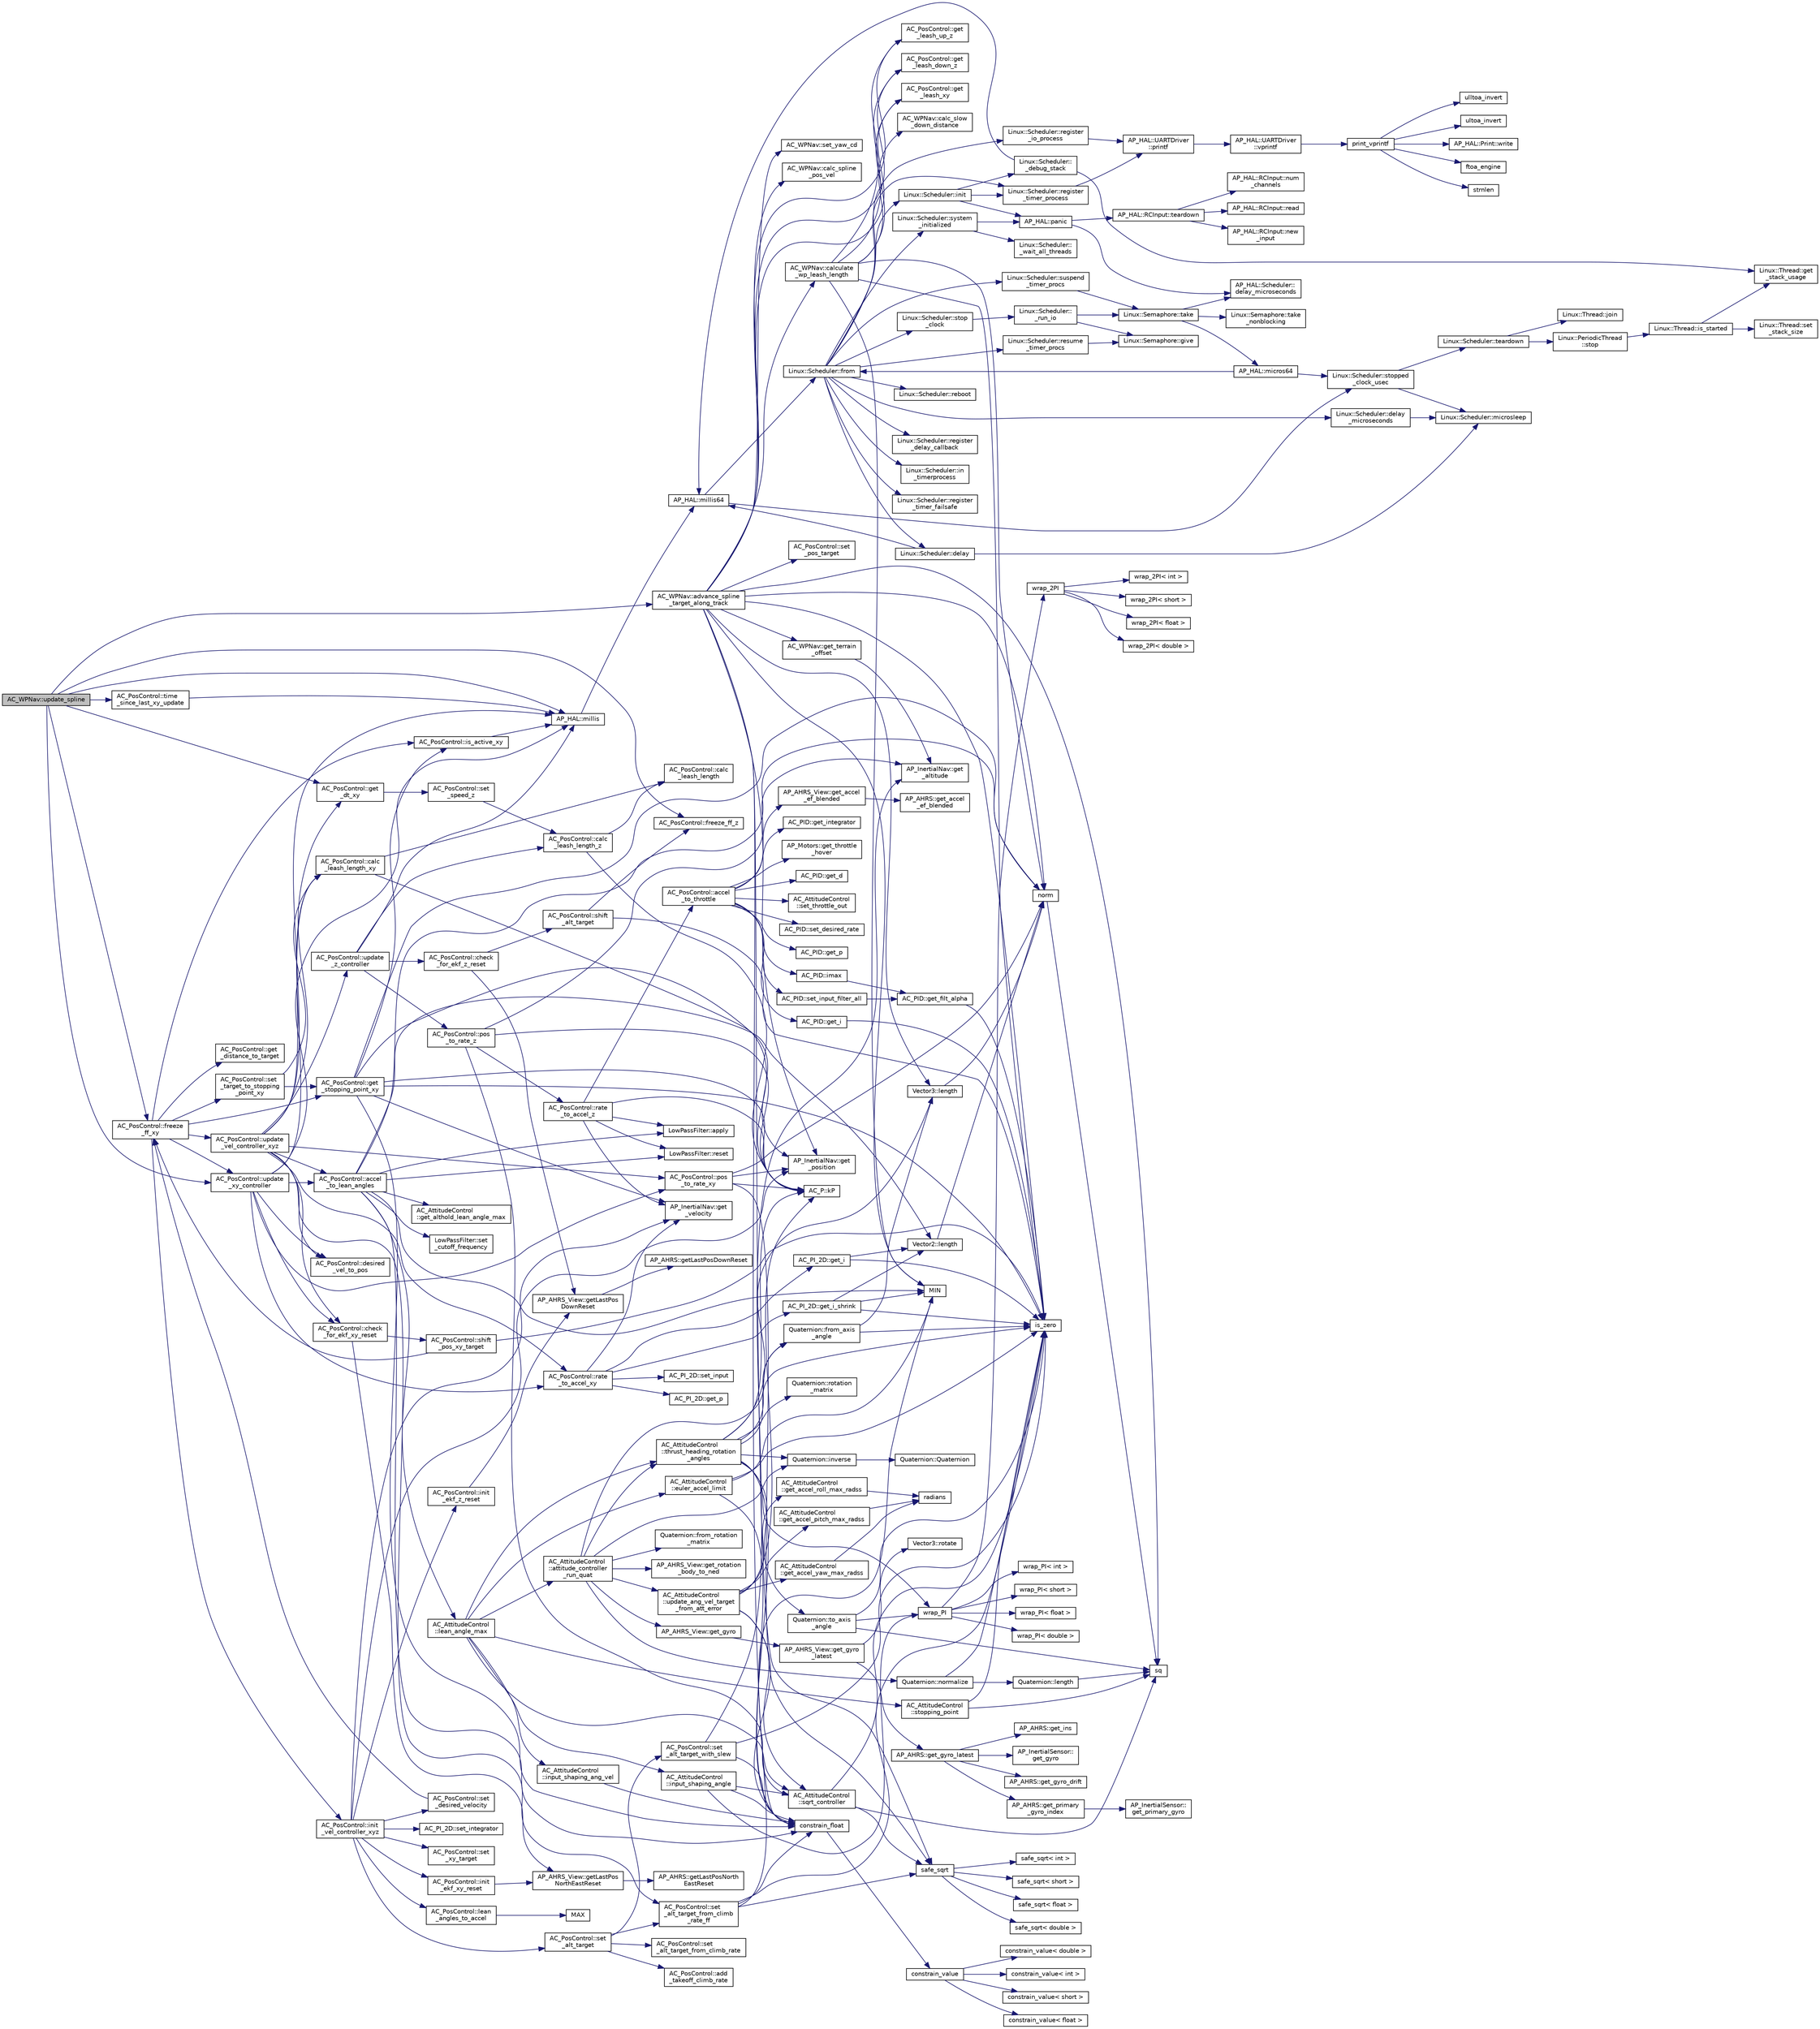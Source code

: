 digraph "AC_WPNav::update_spline"
{
 // INTERACTIVE_SVG=YES
  edge [fontname="Helvetica",fontsize="10",labelfontname="Helvetica",labelfontsize="10"];
  node [fontname="Helvetica",fontsize="10",shape=record];
  rankdir="LR";
  Node1 [label="AC_WPNav::update_spline",height=0.2,width=0.4,color="black", fillcolor="grey75", style="filled", fontcolor="black"];
  Node1 -> Node2 [color="midnightblue",fontsize="10",style="solid",fontname="Helvetica"];
  Node2 [label="AC_PosControl::time\l_since_last_xy_update",height=0.2,width=0.4,color="black", fillcolor="white", style="filled",URL="$classAC__PosControl.html#aba69e5af4db360bb85275fe843f7e95e"];
  Node2 -> Node3 [color="midnightblue",fontsize="10",style="solid",fontname="Helvetica"];
  Node3 [label="AP_HAL::millis",height=0.2,width=0.4,color="black", fillcolor="white", style="filled",URL="$namespaceAP__HAL.html#a77dffbb18891996280308e21316ec186"];
  Node3 -> Node4 [color="midnightblue",fontsize="10",style="solid",fontname="Helvetica"];
  Node4 [label="AP_HAL::millis64",height=0.2,width=0.4,color="black", fillcolor="white", style="filled",URL="$namespaceAP__HAL.html#a59336c5fceaf28a76d1df1581a87a25d"];
  Node4 -> Node5 [color="midnightblue",fontsize="10",style="solid",fontname="Helvetica"];
  Node5 [label="Linux::Scheduler::from",height=0.2,width=0.4,color="black", fillcolor="white", style="filled",URL="$classLinux_1_1Scheduler.html#a53ecaae0fdc72f85bd57c4b0cff93653"];
  Node5 -> Node6 [color="midnightblue",fontsize="10",style="solid",fontname="Helvetica"];
  Node6 [label="Linux::Scheduler::init",height=0.2,width=0.4,color="black", fillcolor="white", style="filled",URL="$classLinux_1_1Scheduler.html#a3d77c332e051c28c83fb07757e7100bd"];
  Node6 -> Node7 [color="midnightblue",fontsize="10",style="solid",fontname="Helvetica"];
  Node7 [label="AP_HAL::panic",height=0.2,width=0.4,color="black", fillcolor="white", style="filled",URL="$namespaceAP__HAL.html#a71832f03d849a0c088f04fc98d3c8143"];
  Node7 -> Node8 [color="midnightblue",fontsize="10",style="solid",fontname="Helvetica"];
  Node8 [label="AP_HAL::RCInput::teardown",height=0.2,width=0.4,color="black", fillcolor="white", style="filled",URL="$classAP__HAL_1_1RCInput.html#a2bea13d38f2b9ae8bf5193a3a69f0a31"];
  Node8 -> Node9 [color="midnightblue",fontsize="10",style="solid",fontname="Helvetica"];
  Node9 [label="AP_HAL::RCInput::new\l_input",height=0.2,width=0.4,color="black", fillcolor="white", style="filled",URL="$classAP__HAL_1_1RCInput.html#aee1fade33080edef83dd7db0fad0f7da"];
  Node8 -> Node10 [color="midnightblue",fontsize="10",style="solid",fontname="Helvetica"];
  Node10 [label="AP_HAL::RCInput::num\l_channels",height=0.2,width=0.4,color="black", fillcolor="white", style="filled",URL="$classAP__HAL_1_1RCInput.html#ae55f959c6115c1f41783af3a2b6c4fcd"];
  Node8 -> Node11 [color="midnightblue",fontsize="10",style="solid",fontname="Helvetica"];
  Node11 [label="AP_HAL::RCInput::read",height=0.2,width=0.4,color="black", fillcolor="white", style="filled",URL="$classAP__HAL_1_1RCInput.html#a078fd7e6d2e6a899009ec674a8e03498"];
  Node7 -> Node12 [color="midnightblue",fontsize="10",style="solid",fontname="Helvetica"];
  Node12 [label="AP_HAL::Scheduler::\ldelay_microseconds",height=0.2,width=0.4,color="black", fillcolor="white", style="filled",URL="$classAP__HAL_1_1Scheduler.html#a78c4f1b1f192ac1c99544b6cc8f099b0"];
  Node6 -> Node13 [color="midnightblue",fontsize="10",style="solid",fontname="Helvetica"];
  Node13 [label="Linux::Scheduler::register\l_timer_process",height=0.2,width=0.4,color="black", fillcolor="white", style="filled",URL="$classLinux_1_1Scheduler.html#a02a34a123dfebaf360f7010745e1e646"];
  Node13 -> Node14 [color="midnightblue",fontsize="10",style="solid",fontname="Helvetica"];
  Node14 [label="AP_HAL::UARTDriver\l::printf",height=0.2,width=0.4,color="black", fillcolor="white", style="filled",URL="$classAP__HAL_1_1UARTDriver.html#a6ceedc792594e59fc7d80b39a435f027"];
  Node14 -> Node15 [color="midnightblue",fontsize="10",style="solid",fontname="Helvetica"];
  Node15 [label="AP_HAL::UARTDriver\l::vprintf",height=0.2,width=0.4,color="black", fillcolor="white", style="filled",URL="$classAP__HAL_1_1UARTDriver.html#aa8abfb6d6641299472c29ac1edde559f"];
  Node15 -> Node16 [color="midnightblue",fontsize="10",style="solid",fontname="Helvetica"];
  Node16 [label="print_vprintf",height=0.2,width=0.4,color="black", fillcolor="white", style="filled",URL="$print__vprintf_8cpp.html#a1534eaeab54696df96975b56d9f49212"];
  Node16 -> Node17 [color="midnightblue",fontsize="10",style="solid",fontname="Helvetica"];
  Node17 [label="AP_HAL::Print::write",height=0.2,width=0.4,color="black", fillcolor="white", style="filled",URL="$classAP__HAL_1_1Print.html#acc65391952a43334f8f5c9bef341f501"];
  Node16 -> Node18 [color="midnightblue",fontsize="10",style="solid",fontname="Helvetica"];
  Node18 [label="ftoa_engine",height=0.2,width=0.4,color="black", fillcolor="white", style="filled",URL="$ftoa__engine_8cpp.html#a1c28234da8f20b43c85890d4bb452947"];
  Node16 -> Node19 [color="midnightblue",fontsize="10",style="solid",fontname="Helvetica"];
  Node19 [label="strnlen",height=0.2,width=0.4,color="black", fillcolor="white", style="filled",URL="$replace_8cpp.html#a880bcc7b85a09e6254691bebd5344b51"];
  Node16 -> Node20 [color="midnightblue",fontsize="10",style="solid",fontname="Helvetica"];
  Node20 [label="ulltoa_invert",height=0.2,width=0.4,color="black", fillcolor="white", style="filled",URL="$utoa__invert_8cpp.html#a34926f552460b47c414ec4d83b32815c"];
  Node16 -> Node21 [color="midnightblue",fontsize="10",style="solid",fontname="Helvetica"];
  Node21 [label="ultoa_invert",height=0.2,width=0.4,color="black", fillcolor="white", style="filled",URL="$utoa__invert_8cpp.html#a5d99bba8e697c1e11da489d88fca8559"];
  Node6 -> Node22 [color="midnightblue",fontsize="10",style="solid",fontname="Helvetica"];
  Node22 [label="Linux::Scheduler::\l_debug_stack",height=0.2,width=0.4,color="black", fillcolor="white", style="filled",URL="$classLinux_1_1Scheduler.html#a163eb7b285c95b1b1d036fc61d723910"];
  Node22 -> Node4 [color="midnightblue",fontsize="10",style="solid",fontname="Helvetica"];
  Node22 -> Node23 [color="midnightblue",fontsize="10",style="solid",fontname="Helvetica"];
  Node23 [label="Linux::Thread::get\l_stack_usage",height=0.2,width=0.4,color="black", fillcolor="white", style="filled",URL="$classLinux_1_1Thread.html#a6884970a0811ae21953c57fb98aa6e96"];
  Node5 -> Node24 [color="midnightblue",fontsize="10",style="solid",fontname="Helvetica"];
  Node24 [label="Linux::Scheduler::delay",height=0.2,width=0.4,color="black", fillcolor="white", style="filled",URL="$classLinux_1_1Scheduler.html#a14f3239ecbb9889823b20dc9de655c2f"];
  Node24 -> Node4 [color="midnightblue",fontsize="10",style="solid",fontname="Helvetica"];
  Node24 -> Node25 [color="midnightblue",fontsize="10",style="solid",fontname="Helvetica"];
  Node25 [label="Linux::Scheduler::microsleep",height=0.2,width=0.4,color="black", fillcolor="white", style="filled",URL="$classLinux_1_1Scheduler.html#a647872aff158b510c56862f51f951538"];
  Node5 -> Node26 [color="midnightblue",fontsize="10",style="solid",fontname="Helvetica"];
  Node26 [label="Linux::Scheduler::delay\l_microseconds",height=0.2,width=0.4,color="black", fillcolor="white", style="filled",URL="$classLinux_1_1Scheduler.html#a4cffd5bcba0175bf49c7aa75ff3bf09a"];
  Node26 -> Node25 [color="midnightblue",fontsize="10",style="solid",fontname="Helvetica"];
  Node5 -> Node27 [color="midnightblue",fontsize="10",style="solid",fontname="Helvetica"];
  Node27 [label="Linux::Scheduler::register\l_delay_callback",height=0.2,width=0.4,color="black", fillcolor="white", style="filled",URL="$classLinux_1_1Scheduler.html#a5cb50b637d5fd3e5f9220bc23db0fb3f"];
  Node5 -> Node13 [color="midnightblue",fontsize="10",style="solid",fontname="Helvetica"];
  Node5 -> Node28 [color="midnightblue",fontsize="10",style="solid",fontname="Helvetica"];
  Node28 [label="Linux::Scheduler::register\l_io_process",height=0.2,width=0.4,color="black", fillcolor="white", style="filled",URL="$classLinux_1_1Scheduler.html#aa2be97cb8686d72cc322fb38f69a940c"];
  Node28 -> Node14 [color="midnightblue",fontsize="10",style="solid",fontname="Helvetica"];
  Node5 -> Node29 [color="midnightblue",fontsize="10",style="solid",fontname="Helvetica"];
  Node29 [label="Linux::Scheduler::suspend\l_timer_procs",height=0.2,width=0.4,color="black", fillcolor="white", style="filled",URL="$classLinux_1_1Scheduler.html#abba967d02c28cb0b16a7cebbff9bc6d6"];
  Node29 -> Node30 [color="midnightblue",fontsize="10",style="solid",fontname="Helvetica"];
  Node30 [label="Linux::Semaphore::take",height=0.2,width=0.4,color="black", fillcolor="white", style="filled",URL="$classLinux_1_1Semaphore.html#afc4c8706abb7e68aa4001ea372dc614e"];
  Node30 -> Node31 [color="midnightblue",fontsize="10",style="solid",fontname="Helvetica"];
  Node31 [label="Linux::Semaphore::take\l_nonblocking",height=0.2,width=0.4,color="black", fillcolor="white", style="filled",URL="$classLinux_1_1Semaphore.html#a561b4f40f3a76335f1a686c2aed526f9"];
  Node30 -> Node32 [color="midnightblue",fontsize="10",style="solid",fontname="Helvetica"];
  Node32 [label="AP_HAL::micros64",height=0.2,width=0.4,color="black", fillcolor="white", style="filled",URL="$namespaceAP__HAL.html#a7aa0ce7625c9680e30ff4a99940907a5"];
  Node32 -> Node5 [color="midnightblue",fontsize="10",style="solid",fontname="Helvetica"];
  Node32 -> Node33 [color="midnightblue",fontsize="10",style="solid",fontname="Helvetica"];
  Node33 [label="Linux::Scheduler::stopped\l_clock_usec",height=0.2,width=0.4,color="black", fillcolor="white", style="filled",URL="$classLinux_1_1Scheduler.html#a682b4c34f330f66db5ab4aa5d96e13f9"];
  Node33 -> Node25 [color="midnightblue",fontsize="10",style="solid",fontname="Helvetica"];
  Node33 -> Node34 [color="midnightblue",fontsize="10",style="solid",fontname="Helvetica"];
  Node34 [label="Linux::Scheduler::teardown",height=0.2,width=0.4,color="black", fillcolor="white", style="filled",URL="$classLinux_1_1Scheduler.html#ab373a83d818679432520ea881044b2a7"];
  Node34 -> Node35 [color="midnightblue",fontsize="10",style="solid",fontname="Helvetica"];
  Node35 [label="Linux::PeriodicThread\l::stop",height=0.2,width=0.4,color="black", fillcolor="white", style="filled",URL="$classLinux_1_1PeriodicThread.html#a136aaf6e713f63b246fc4a2905e6e9a1"];
  Node35 -> Node36 [color="midnightblue",fontsize="10",style="solid",fontname="Helvetica"];
  Node36 [label="Linux::Thread::is_started",height=0.2,width=0.4,color="black", fillcolor="white", style="filled",URL="$classLinux_1_1Thread.html#a240d7b48a9a8eb43638f67295a1819e5"];
  Node36 -> Node23 [color="midnightblue",fontsize="10",style="solid",fontname="Helvetica"];
  Node36 -> Node37 [color="midnightblue",fontsize="10",style="solid",fontname="Helvetica"];
  Node37 [label="Linux::Thread::set\l_stack_size",height=0.2,width=0.4,color="black", fillcolor="white", style="filled",URL="$classLinux_1_1Thread.html#a8d3282b714faaf68eae534e9276419f0"];
  Node34 -> Node38 [color="midnightblue",fontsize="10",style="solid",fontname="Helvetica"];
  Node38 [label="Linux::Thread::join",height=0.2,width=0.4,color="black", fillcolor="white", style="filled",URL="$classLinux_1_1Thread.html#a32b7d184279634922e2f3b23b584fbcd"];
  Node30 -> Node12 [color="midnightblue",fontsize="10",style="solid",fontname="Helvetica"];
  Node5 -> Node39 [color="midnightblue",fontsize="10",style="solid",fontname="Helvetica"];
  Node39 [label="Linux::Scheduler::resume\l_timer_procs",height=0.2,width=0.4,color="black", fillcolor="white", style="filled",URL="$classLinux_1_1Scheduler.html#aee4e701b92cb4721c4de1bfcdcded70c"];
  Node39 -> Node40 [color="midnightblue",fontsize="10",style="solid",fontname="Helvetica"];
  Node40 [label="Linux::Semaphore::give",height=0.2,width=0.4,color="black", fillcolor="white", style="filled",URL="$classLinux_1_1Semaphore.html#a216f91636f64b57b59d43ef64af91624"];
  Node5 -> Node41 [color="midnightblue",fontsize="10",style="solid",fontname="Helvetica"];
  Node41 [label="Linux::Scheduler::in\l_timerprocess",height=0.2,width=0.4,color="black", fillcolor="white", style="filled",URL="$classLinux_1_1Scheduler.html#af23753e7c6bfa97553db215a64235455"];
  Node5 -> Node42 [color="midnightblue",fontsize="10",style="solid",fontname="Helvetica"];
  Node42 [label="Linux::Scheduler::register\l_timer_failsafe",height=0.2,width=0.4,color="black", fillcolor="white", style="filled",URL="$classLinux_1_1Scheduler.html#ac193459e3575c7a0588fdc72250c2044"];
  Node5 -> Node43 [color="midnightblue",fontsize="10",style="solid",fontname="Helvetica"];
  Node43 [label="Linux::Scheduler::system\l_initialized",height=0.2,width=0.4,color="black", fillcolor="white", style="filled",URL="$classLinux_1_1Scheduler.html#ad6070a7ee637adf5101b1e6b6efbf8f6"];
  Node43 -> Node7 [color="midnightblue",fontsize="10",style="solid",fontname="Helvetica"];
  Node43 -> Node44 [color="midnightblue",fontsize="10",style="solid",fontname="Helvetica"];
  Node44 [label="Linux::Scheduler::\l_wait_all_threads",height=0.2,width=0.4,color="black", fillcolor="white", style="filled",URL="$classLinux_1_1Scheduler.html#ac52c8da3f1f4fd79c50bd64379daf399"];
  Node5 -> Node45 [color="midnightblue",fontsize="10",style="solid",fontname="Helvetica"];
  Node45 [label="Linux::Scheduler::reboot",height=0.2,width=0.4,color="black", fillcolor="white", style="filled",URL="$classLinux_1_1Scheduler.html#ae72cfa66c849ffd882ef518c35c71e69"];
  Node5 -> Node46 [color="midnightblue",fontsize="10",style="solid",fontname="Helvetica"];
  Node46 [label="Linux::Scheduler::stop\l_clock",height=0.2,width=0.4,color="black", fillcolor="white", style="filled",URL="$classLinux_1_1Scheduler.html#a392aebafcdfe9a812e4db4b7a9dcce9c"];
  Node46 -> Node47 [color="midnightblue",fontsize="10",style="solid",fontname="Helvetica"];
  Node47 [label="Linux::Scheduler::\l_run_io",height=0.2,width=0.4,color="black", fillcolor="white", style="filled",URL="$classLinux_1_1Scheduler.html#a70b024d7d0886bf47b46cc3ee310d638"];
  Node47 -> Node30 [color="midnightblue",fontsize="10",style="solid",fontname="Helvetica"];
  Node47 -> Node40 [color="midnightblue",fontsize="10",style="solid",fontname="Helvetica"];
  Node4 -> Node33 [color="midnightblue",fontsize="10",style="solid",fontname="Helvetica"];
  Node1 -> Node48 [color="midnightblue",fontsize="10",style="solid",fontname="Helvetica"];
  Node48 [label="AC_PosControl::get\l_dt_xy",height=0.2,width=0.4,color="black", fillcolor="white", style="filled",URL="$classAC__PosControl.html#ab4a37d0f0ce8ea8038758158f8d06562"];
  Node48 -> Node49 [color="midnightblue",fontsize="10",style="solid",fontname="Helvetica"];
  Node49 [label="AC_PosControl::set\l_speed_z",height=0.2,width=0.4,color="black", fillcolor="white", style="filled",URL="$classAC__PosControl.html#a4d39e0c0d33f5f6ca20461ad64982e8f"];
  Node49 -> Node50 [color="midnightblue",fontsize="10",style="solid",fontname="Helvetica"];
  Node50 [label="AC_PosControl::calc\l_leash_length_z",height=0.2,width=0.4,color="black", fillcolor="white", style="filled",URL="$classAC__PosControl.html#acac2980eb3698791d55ca8fa260ab5af"];
  Node50 -> Node51 [color="midnightblue",fontsize="10",style="solid",fontname="Helvetica"];
  Node51 [label="AC_PosControl::calc\l_leash_length",height=0.2,width=0.4,color="black", fillcolor="white", style="filled",URL="$classAC__PosControl.html#a92e0998be57c8a917a7a7514c542e314",tooltip="calc_leash_length - calculates the horizontal leash length given a maximum speed, acceleration and po..."];
  Node50 -> Node52 [color="midnightblue",fontsize="10",style="solid",fontname="Helvetica"];
  Node52 [label="AC_P::kP",height=0.2,width=0.4,color="black", fillcolor="white", style="filled",URL="$classAC__P.html#a723b372dfceb74ddb2edbe11544e9d5a"];
  Node1 -> Node53 [color="midnightblue",fontsize="10",style="solid",fontname="Helvetica"];
  Node53 [label="AC_WPNav::advance_spline\l_target_along_track",height=0.2,width=0.4,color="black", fillcolor="white", style="filled",URL="$classAC__WPNav.html#aa1a3da70925cc9327222d2923807ec21",tooltip="advance_spline_target_along_track - move target location along track from origin to destination ..."];
  Node53 -> Node54 [color="midnightblue",fontsize="10",style="solid",fontname="Helvetica"];
  Node54 [label="AC_WPNav::calc_spline\l_pos_vel",height=0.2,width=0.4,color="black", fillcolor="white", style="filled",URL="$classAC__WPNav.html#a3bd02c16cf547cd92584d908f65ccb50",tooltip="relies on update_spline_solution being called when the segment&#39;s origin and destination were set ..."];
  Node53 -> Node55 [color="midnightblue",fontsize="10",style="solid",fontname="Helvetica"];
  Node55 [label="Vector3::length",height=0.2,width=0.4,color="black", fillcolor="white", style="filled",URL="$classVector3.html#ac1fd5514e368a1e1c2d13f71eda18345"];
  Node55 -> Node56 [color="midnightblue",fontsize="10",style="solid",fontname="Helvetica"];
  Node56 [label="norm",height=0.2,width=0.4,color="black", fillcolor="white", style="filled",URL="$AP__Math_8h.html#adc76d4a5e5c9ae8cb7ab17b55c40d636"];
  Node56 -> Node57 [color="midnightblue",fontsize="10",style="solid",fontname="Helvetica"];
  Node57 [label="sq",height=0.2,width=0.4,color="black", fillcolor="white", style="filled",URL="$AP__Math_8h.html#a0375e3d67fd3911cacee5c3e1408c0f2"];
  Node53 -> Node58 [color="midnightblue",fontsize="10",style="solid",fontname="Helvetica"];
  Node58 [label="AC_WPNav::calculate\l_wp_leash_length",height=0.2,width=0.4,color="black", fillcolor="white", style="filled",URL="$classAC__WPNav.html#a2036d6ad0d72ba04c425a0a68553209b",tooltip="calculate_wp_leash_length - calculates track speed, acceleration and leash lengths for waypoint contr..."];
  Node58 -> Node56 [color="midnightblue",fontsize="10",style="solid",fontname="Helvetica"];
  Node58 -> Node59 [color="midnightblue",fontsize="10",style="solid",fontname="Helvetica"];
  Node59 [label="AC_PosControl::get\l_leash_up_z",height=0.2,width=0.4,color="black", fillcolor="white", style="filled",URL="$classAC__PosControl.html#ab17ea3a4f6f232c9944712b39e76aac8"];
  Node58 -> Node60 [color="midnightblue",fontsize="10",style="solid",fontname="Helvetica"];
  Node60 [label="AC_PosControl::get\l_leash_down_z",height=0.2,width=0.4,color="black", fillcolor="white", style="filled",URL="$classAC__PosControl.html#aeba418c057fc5aa5aa784d809da98f14"];
  Node58 -> Node61 [color="midnightblue",fontsize="10",style="solid",fontname="Helvetica"];
  Node61 [label="is_zero",height=0.2,width=0.4,color="black", fillcolor="white", style="filled",URL="$AP__Math_8h.html#a2a12cce483e9b870da70d30406d82c60"];
  Node58 -> Node62 [color="midnightblue",fontsize="10",style="solid",fontname="Helvetica"];
  Node62 [label="AC_PosControl::get\l_leash_xy",height=0.2,width=0.4,color="black", fillcolor="white", style="filled",URL="$classAC__PosControl.html#aa5759b18c7c1208b6979c728fb85f1e4"];
  Node58 -> Node63 [color="midnightblue",fontsize="10",style="solid",fontname="Helvetica"];
  Node63 [label="MIN",height=0.2,width=0.4,color="black", fillcolor="white", style="filled",URL="$AP__Math_8h.html#a6b187a3fa1e9f663e89175e7e8e213d6"];
  Node58 -> Node64 [color="midnightblue",fontsize="10",style="solid",fontname="Helvetica"];
  Node64 [label="AC_WPNav::calc_slow\l_down_distance",height=0.2,width=0.4,color="black", fillcolor="white", style="filled",URL="$classAC__WPNav.html#a4bbed458f180899ecffd17e508ddf408",tooltip="calc_slow_down_distance - calculates distance before waypoint that target point should begin to slow-..."];
  Node53 -> Node65 [color="midnightblue",fontsize="10",style="solid",fontname="Helvetica"];
  Node65 [label="AP_InertialNav::get\l_position",height=0.2,width=0.4,color="black", fillcolor="white", style="filled",URL="$classAP__InertialNav.html#a39348dd51a8c32fe16d01dfef284e31a"];
  Node53 -> Node66 [color="midnightblue",fontsize="10",style="solid",fontname="Helvetica"];
  Node66 [label="AC_WPNav::get_terrain\l_offset",height=0.2,width=0.4,color="black", fillcolor="white", style="filled",URL="$classAC__WPNav.html#a89a2d6885b96dd09bab36ccda16a6dce"];
  Node66 -> Node67 [color="midnightblue",fontsize="10",style="solid",fontname="Helvetica"];
  Node67 [label="AP_InertialNav::get\l_altitude",height=0.2,width=0.4,color="black", fillcolor="white", style="filled",URL="$classAP__InertialNav.html#ac47da3c171cdcaabb4bc3a2749762461"];
  Node53 -> Node56 [color="midnightblue",fontsize="10",style="solid",fontname="Helvetica"];
  Node53 -> Node62 [color="midnightblue",fontsize="10",style="solid",fontname="Helvetica"];
  Node53 -> Node59 [color="midnightblue",fontsize="10",style="solid",fontname="Helvetica"];
  Node53 -> Node60 [color="midnightblue",fontsize="10",style="solid",fontname="Helvetica"];
  Node53 -> Node63 [color="midnightblue",fontsize="10",style="solid",fontname="Helvetica"];
  Node53 -> Node61 [color="midnightblue",fontsize="10",style="solid",fontname="Helvetica"];
  Node53 -> Node68 [color="midnightblue",fontsize="10",style="solid",fontname="Helvetica"];
  Node68 [label="safe_sqrt",height=0.2,width=0.4,color="black", fillcolor="white", style="filled",URL="$AP__Math_8cpp.html#ac89eb1832d8e4d67fcf1ac07e3c25184"];
  Node68 -> Node69 [color="midnightblue",fontsize="10",style="solid",fontname="Helvetica"];
  Node69 [label="safe_sqrt\< int \>",height=0.2,width=0.4,color="black", fillcolor="white", style="filled",URL="$AP__Math_8cpp.html#aa5cb9421d48def32eb7574adb1b152b0"];
  Node68 -> Node70 [color="midnightblue",fontsize="10",style="solid",fontname="Helvetica"];
  Node70 [label="safe_sqrt\< short \>",height=0.2,width=0.4,color="black", fillcolor="white", style="filled",URL="$AP__Math_8cpp.html#a6952300e3d03222491051d674312b67d"];
  Node68 -> Node71 [color="midnightblue",fontsize="10",style="solid",fontname="Helvetica"];
  Node71 [label="safe_sqrt\< float \>",height=0.2,width=0.4,color="black", fillcolor="white", style="filled",URL="$AP__Math_8cpp.html#a40ae6cfccff676d9d2ff57e2e9ca549c"];
  Node68 -> Node72 [color="midnightblue",fontsize="10",style="solid",fontname="Helvetica"];
  Node72 [label="safe_sqrt\< double \>",height=0.2,width=0.4,color="black", fillcolor="white", style="filled",URL="$AP__Math_8cpp.html#acf6795fb73b8b915b53126f71cd2712a"];
  Node53 -> Node73 [color="midnightblue",fontsize="10",style="solid",fontname="Helvetica"];
  Node73 [label="constrain_float",height=0.2,width=0.4,color="black", fillcolor="white", style="filled",URL="$AP__Math_8h.html#ad525609d9dba6ffa556a0fbf08a3f9b4"];
  Node73 -> Node74 [color="midnightblue",fontsize="10",style="solid",fontname="Helvetica"];
  Node74 [label="constrain_value",height=0.2,width=0.4,color="black", fillcolor="white", style="filled",URL="$AP__Math_8h.html#a20e8f8671c282c69c1954652b6d61585"];
  Node74 -> Node75 [color="midnightblue",fontsize="10",style="solid",fontname="Helvetica"];
  Node75 [label="constrain_value\< int \>",height=0.2,width=0.4,color="black", fillcolor="white", style="filled",URL="$AP__Math_8cpp.html#a37e8e901754cb9c8e53a8e3030c82c50"];
  Node74 -> Node76 [color="midnightblue",fontsize="10",style="solid",fontname="Helvetica"];
  Node76 [label="constrain_value\< short \>",height=0.2,width=0.4,color="black", fillcolor="white", style="filled",URL="$AP__Math_8cpp.html#afdbe107ec1987d318a6347816fbf2b89"];
  Node74 -> Node77 [color="midnightblue",fontsize="10",style="solid",fontname="Helvetica"];
  Node77 [label="constrain_value\< float \>",height=0.2,width=0.4,color="black", fillcolor="white", style="filled",URL="$AP__Math_8cpp.html#ae6c621670c214da687de21d4e3a92587"];
  Node74 -> Node78 [color="midnightblue",fontsize="10",style="solid",fontname="Helvetica"];
  Node78 [label="constrain_value\< double \>",height=0.2,width=0.4,color="black", fillcolor="white", style="filled",URL="$AP__Math_8cpp.html#afe3990b00e9abc43fa97dfaf8e32f5c4"];
  Node53 -> Node79 [color="midnightblue",fontsize="10",style="solid",fontname="Helvetica"];
  Node79 [label="AC_PosControl::set\l_pos_target",height=0.2,width=0.4,color="black", fillcolor="white", style="filled",URL="$classAC__PosControl.html#ad70a79da0c5dcde97ccf848b03e7356a",tooltip="set_pos_target in cm from home "];
  Node53 -> Node80 [color="midnightblue",fontsize="10",style="solid",fontname="Helvetica"];
  Node80 [label="AC_WPNav::set_yaw_cd",height=0.2,width=0.4,color="black", fillcolor="white", style="filled",URL="$classAC__WPNav.html#a62803bc368d69570cc6ec6c2f2d6495b"];
  Node53 -> Node57 [color="midnightblue",fontsize="10",style="solid",fontname="Helvetica"];
  Node1 -> Node81 [color="midnightblue",fontsize="10",style="solid",fontname="Helvetica"];
  Node81 [label="AC_PosControl::freeze\l_ff_xy",height=0.2,width=0.4,color="black", fillcolor="white", style="filled",URL="$classAC__PosControl.html#ac150947d527995a72dff6ad0921a1891",tooltip="freeze_ff_xy - used to stop the feed forward being calculated during a known discontinuity ..."];
  Node81 -> Node82 [color="midnightblue",fontsize="10",style="solid",fontname="Helvetica"];
  Node82 [label="AC_PosControl::is_active_xy",height=0.2,width=0.4,color="black", fillcolor="white", style="filled",URL="$classAC__PosControl.html#ad6864eaa25734c3908f5a77da3499a60"];
  Node82 -> Node3 [color="midnightblue",fontsize="10",style="solid",fontname="Helvetica"];
  Node81 -> Node83 [color="midnightblue",fontsize="10",style="solid",fontname="Helvetica"];
  Node83 [label="AC_PosControl::update\l_xy_controller",height=0.2,width=0.4,color="black", fillcolor="white", style="filled",URL="$classAC__PosControl.html#a497c1799c10d146b6f2e2b542889c083",tooltip="update_xy_controller - run the horizontal position controller - should be called at 100hz or higher ..."];
  Node83 -> Node3 [color="midnightblue",fontsize="10",style="solid",fontname="Helvetica"];
  Node83 -> Node84 [color="midnightblue",fontsize="10",style="solid",fontname="Helvetica"];
  Node84 [label="AC_PosControl::check\l_for_ekf_xy_reset",height=0.2,width=0.4,color="black", fillcolor="white", style="filled",URL="$classAC__PosControl.html#adcd8a80dc29c0e77d0c3f225689319b9",tooltip="check for ekf position reset and adjust loiter or brake target position "];
  Node84 -> Node85 [color="midnightblue",fontsize="10",style="solid",fontname="Helvetica"];
  Node85 [label="AP_AHRS_View::getLastPos\lNorthEastReset",height=0.2,width=0.4,color="black", fillcolor="white", style="filled",URL="$classAP__AHRS__View.html#aece6c9bacb017a76fdc659fa0c38b0f3"];
  Node85 -> Node86 [color="midnightblue",fontsize="10",style="solid",fontname="Helvetica"];
  Node86 [label="AP_AHRS::getLastPosNorth\lEastReset",height=0.2,width=0.4,color="black", fillcolor="white", style="filled",URL="$classAP__AHRS.html#aa185cf9c48e53ea7d3738160aee7eed7"];
  Node84 -> Node87 [color="midnightblue",fontsize="10",style="solid",fontname="Helvetica"];
  Node87 [label="AC_PosControl::shift\l_pos_xy_target",height=0.2,width=0.4,color="black", fillcolor="white", style="filled",URL="$classAC__PosControl.html#a0a3dc64da9e355dea10959cb41e6aa8b",tooltip="shift position target target in x, y axis "];
  Node87 -> Node61 [color="midnightblue",fontsize="10",style="solid",fontname="Helvetica"];
  Node87 -> Node81 [color="midnightblue",fontsize="10",style="solid",fontname="Helvetica"];
  Node83 -> Node88 [color="midnightblue",fontsize="10",style="solid",fontname="Helvetica"];
  Node88 [label="AC_PosControl::calc\l_leash_length_xy",height=0.2,width=0.4,color="black", fillcolor="white", style="filled",URL="$classAC__PosControl.html#ac4f923c39399266568b9ae9419a0596f"];
  Node88 -> Node51 [color="midnightblue",fontsize="10",style="solid",fontname="Helvetica"];
  Node88 -> Node52 [color="midnightblue",fontsize="10",style="solid",fontname="Helvetica"];
  Node83 -> Node89 [color="midnightblue",fontsize="10",style="solid",fontname="Helvetica"];
  Node89 [label="AC_PosControl::desired\l_vel_to_pos",height=0.2,width=0.4,color="black", fillcolor="white", style="filled",URL="$classAC__PosControl.html#ae717003af936b0d465b82d150d611963",tooltip="desired_vel_to_pos - move position target using desired velocities "];
  Node83 -> Node90 [color="midnightblue",fontsize="10",style="solid",fontname="Helvetica"];
  Node90 [label="AC_PosControl::pos\l_to_rate_xy",height=0.2,width=0.4,color="black", fillcolor="white", style="filled",URL="$classAC__PosControl.html#a3a8f35e4cc0c50f6d0bb663966e47830"];
  Node90 -> Node65 [color="midnightblue",fontsize="10",style="solid",fontname="Helvetica"];
  Node90 -> Node52 [color="midnightblue",fontsize="10",style="solid",fontname="Helvetica"];
  Node90 -> Node56 [color="midnightblue",fontsize="10",style="solid",fontname="Helvetica"];
  Node90 -> Node68 [color="midnightblue",fontsize="10",style="solid",fontname="Helvetica"];
  Node83 -> Node91 [color="midnightblue",fontsize="10",style="solid",fontname="Helvetica"];
  Node91 [label="AC_PosControl::rate\l_to_accel_xy",height=0.2,width=0.4,color="black", fillcolor="white", style="filled",URL="$classAC__PosControl.html#a5b3282ea40c7d2ef6d44e51670094ccf"];
  Node91 -> Node92 [color="midnightblue",fontsize="10",style="solid",fontname="Helvetica"];
  Node92 [label="AP_InertialNav::get\l_velocity",height=0.2,width=0.4,color="black", fillcolor="white", style="filled",URL="$classAP__InertialNav.html#a5bfad40c8a4e0ca98aa09c80e17c4ff5"];
  Node91 -> Node93 [color="midnightblue",fontsize="10",style="solid",fontname="Helvetica"];
  Node93 [label="AC_PI_2D::set_input",height=0.2,width=0.4,color="black", fillcolor="white", style="filled",URL="$classAC__PI__2D.html#a2aeddba42e425e6e02264165220b11d8"];
  Node91 -> Node94 [color="midnightblue",fontsize="10",style="solid",fontname="Helvetica"];
  Node94 [label="AC_PI_2D::get_p",height=0.2,width=0.4,color="black", fillcolor="white", style="filled",URL="$classAC__PI__2D.html#aa8564949b84f613cad26c7b9f557bb3e"];
  Node91 -> Node95 [color="midnightblue",fontsize="10",style="solid",fontname="Helvetica"];
  Node95 [label="AC_PI_2D::get_i",height=0.2,width=0.4,color="black", fillcolor="white", style="filled",URL="$classAC__PI__2D.html#af464bd8936fccc9a0b11ab183e9ca384"];
  Node95 -> Node61 [color="midnightblue",fontsize="10",style="solid",fontname="Helvetica"];
  Node95 -> Node96 [color="midnightblue",fontsize="10",style="solid",fontname="Helvetica"];
  Node96 [label="Vector2::length",height=0.2,width=0.4,color="black", fillcolor="white", style="filled",URL="$structVector2.html#ad8ebafde96f43521d3647e2552387529"];
  Node96 -> Node56 [color="midnightblue",fontsize="10",style="solid",fontname="Helvetica"];
  Node91 -> Node97 [color="midnightblue",fontsize="10",style="solid",fontname="Helvetica"];
  Node97 [label="AC_PI_2D::get_i_shrink",height=0.2,width=0.4,color="black", fillcolor="white", style="filled",URL="$classAC__PI__2D.html#ae8bc307e280fa7d11b67742491223fb1"];
  Node97 -> Node61 [color="midnightblue",fontsize="10",style="solid",fontname="Helvetica"];
  Node97 -> Node63 [color="midnightblue",fontsize="10",style="solid",fontname="Helvetica"];
  Node97 -> Node96 [color="midnightblue",fontsize="10",style="solid",fontname="Helvetica"];
  Node83 -> Node98 [color="midnightblue",fontsize="10",style="solid",fontname="Helvetica"];
  Node98 [label="AC_PosControl::accel\l_to_lean_angles",height=0.2,width=0.4,color="black", fillcolor="white", style="filled",URL="$classAC__PosControl.html#ab7a53930119bbcbb951f982fcb8d3ce1"];
  Node98 -> Node99 [color="midnightblue",fontsize="10",style="solid",fontname="Helvetica"];
  Node99 [label="AC_AttitudeControl\l::lean_angle_max",height=0.2,width=0.4,color="black", fillcolor="white", style="filled",URL="$classAC__AttitudeControl.html#a080c9527e2d43eac62e370fbe61eaa8d"];
  Node99 -> Node100 [color="midnightblue",fontsize="10",style="solid",fontname="Helvetica"];
  Node100 [label="AC_AttitudeControl\l::sqrt_controller",height=0.2,width=0.4,color="black", fillcolor="white", style="filled",URL="$classAC__AttitudeControl.html#a1788967db1aa0dfe68fad24da23947f9"];
  Node100 -> Node61 [color="midnightblue",fontsize="10",style="solid",fontname="Helvetica"];
  Node100 -> Node57 [color="midnightblue",fontsize="10",style="solid",fontname="Helvetica"];
  Node100 -> Node68 [color="midnightblue",fontsize="10",style="solid",fontname="Helvetica"];
  Node99 -> Node101 [color="midnightblue",fontsize="10",style="solid",fontname="Helvetica"];
  Node101 [label="AC_AttitudeControl\l::stopping_point",height=0.2,width=0.4,color="black", fillcolor="white", style="filled",URL="$classAC__AttitudeControl.html#afa869e8bd4c6ac9daf0ed1fd2183fdcd"];
  Node101 -> Node61 [color="midnightblue",fontsize="10",style="solid",fontname="Helvetica"];
  Node101 -> Node57 [color="midnightblue",fontsize="10",style="solid",fontname="Helvetica"];
  Node99 -> Node102 [color="midnightblue",fontsize="10",style="solid",fontname="Helvetica"];
  Node102 [label="AC_AttitudeControl\l::input_shaping_angle",height=0.2,width=0.4,color="black", fillcolor="white", style="filled",URL="$classAC__AttitudeControl.html#a03245625396636623c11ea16684ee520"];
  Node102 -> Node103 [color="midnightblue",fontsize="10",style="solid",fontname="Helvetica"];
  Node103 [label="wrap_PI",height=0.2,width=0.4,color="black", fillcolor="white", style="filled",URL="$AP__Math_8cpp.html#a21d0562d7b23dd9f04bc30a3611cc577"];
  Node103 -> Node104 [color="midnightblue",fontsize="10",style="solid",fontname="Helvetica"];
  Node104 [label="wrap_2PI",height=0.2,width=0.4,color="black", fillcolor="white", style="filled",URL="$AP__Math_8cpp.html#aa66b7eae8d7e99247c6a2b3d2b5c7b8d"];
  Node104 -> Node105 [color="midnightblue",fontsize="10",style="solid",fontname="Helvetica"];
  Node105 [label="wrap_2PI\< int \>",height=0.2,width=0.4,color="black", fillcolor="white", style="filled",URL="$AP__Math_8cpp.html#a50a4ded454375642e1944882b01a1ae5"];
  Node104 -> Node106 [color="midnightblue",fontsize="10",style="solid",fontname="Helvetica"];
  Node106 [label="wrap_2PI\< short \>",height=0.2,width=0.4,color="black", fillcolor="white", style="filled",URL="$AP__Math_8cpp.html#aaf8ce7d4f9e3837bdbd5aac6545b4000"];
  Node104 -> Node107 [color="midnightblue",fontsize="10",style="solid",fontname="Helvetica"];
  Node107 [label="wrap_2PI\< float \>",height=0.2,width=0.4,color="black", fillcolor="white", style="filled",URL="$AP__Math_8cpp.html#a7182302503c136742396e3057b680dc7"];
  Node104 -> Node108 [color="midnightblue",fontsize="10",style="solid",fontname="Helvetica"];
  Node108 [label="wrap_2PI\< double \>",height=0.2,width=0.4,color="black", fillcolor="white", style="filled",URL="$AP__Math_8cpp.html#a0b4be48e39c65e97084146b9f1d22c00"];
  Node103 -> Node109 [color="midnightblue",fontsize="10",style="solid",fontname="Helvetica"];
  Node109 [label="wrap_PI\< int \>",height=0.2,width=0.4,color="black", fillcolor="white", style="filled",URL="$AP__Math_8cpp.html#a044023fcfa899d449f5a219ca7596ca4"];
  Node103 -> Node110 [color="midnightblue",fontsize="10",style="solid",fontname="Helvetica"];
  Node110 [label="wrap_PI\< short \>",height=0.2,width=0.4,color="black", fillcolor="white", style="filled",URL="$AP__Math_8cpp.html#ad0041912c2965b653fa9cf6854e47bc8"];
  Node103 -> Node111 [color="midnightblue",fontsize="10",style="solid",fontname="Helvetica"];
  Node111 [label="wrap_PI\< float \>",height=0.2,width=0.4,color="black", fillcolor="white", style="filled",URL="$AP__Math_8cpp.html#a789e7d40c173a1fab6560d1b61609952"];
  Node103 -> Node112 [color="midnightblue",fontsize="10",style="solid",fontname="Helvetica"];
  Node112 [label="wrap_PI\< double \>",height=0.2,width=0.4,color="black", fillcolor="white", style="filled",URL="$AP__Math_8cpp.html#a66b3a8191d62a34f4d673d5c62d8d1cf"];
  Node102 -> Node100 [color="midnightblue",fontsize="10",style="solid",fontname="Helvetica"];
  Node102 -> Node73 [color="midnightblue",fontsize="10",style="solid",fontname="Helvetica"];
  Node99 -> Node113 [color="midnightblue",fontsize="10",style="solid",fontname="Helvetica"];
  Node113 [label="AC_AttitudeControl\l::input_shaping_ang_vel",height=0.2,width=0.4,color="black", fillcolor="white", style="filled",URL="$classAC__AttitudeControl.html#a487ae25932f8af4c950cc1458ed7207f"];
  Node113 -> Node73 [color="midnightblue",fontsize="10",style="solid",fontname="Helvetica"];
  Node99 -> Node114 [color="midnightblue",fontsize="10",style="solid",fontname="Helvetica"];
  Node114 [label="AC_AttitudeControl\l::euler_accel_limit",height=0.2,width=0.4,color="black", fillcolor="white", style="filled",URL="$classAC__AttitudeControl.html#ad0e622b7b55c98192065766de8fab3af"];
  Node114 -> Node73 [color="midnightblue",fontsize="10",style="solid",fontname="Helvetica"];
  Node114 -> Node61 [color="midnightblue",fontsize="10",style="solid",fontname="Helvetica"];
  Node114 -> Node63 [color="midnightblue",fontsize="10",style="solid",fontname="Helvetica"];
  Node99 -> Node115 [color="midnightblue",fontsize="10",style="solid",fontname="Helvetica"];
  Node115 [label="AC_AttitudeControl\l::thrust_heading_rotation\l_angles",height=0.2,width=0.4,color="black", fillcolor="white", style="filled",URL="$classAC__AttitudeControl.html#a36d027a3fc3c3c002d7490367688d1ea"];
  Node115 -> Node116 [color="midnightblue",fontsize="10",style="solid",fontname="Helvetica"];
  Node116 [label="Quaternion::rotation\l_matrix",height=0.2,width=0.4,color="black", fillcolor="white", style="filled",URL="$classQuaternion.html#afb7132c9c69a984a40be950a17effeaa"];
  Node115 -> Node73 [color="midnightblue",fontsize="10",style="solid",fontname="Helvetica"];
  Node115 -> Node55 [color="midnightblue",fontsize="10",style="solid",fontname="Helvetica"];
  Node115 -> Node61 [color="midnightblue",fontsize="10",style="solid",fontname="Helvetica"];
  Node115 -> Node117 [color="midnightblue",fontsize="10",style="solid",fontname="Helvetica"];
  Node117 [label="Quaternion::from_axis\l_angle",height=0.2,width=0.4,color="black", fillcolor="white", style="filled",URL="$classQuaternion.html#a6c21fe33378aa16a33cba869ba4af5dc"];
  Node117 -> Node55 [color="midnightblue",fontsize="10",style="solid",fontname="Helvetica"];
  Node117 -> Node61 [color="midnightblue",fontsize="10",style="solid",fontname="Helvetica"];
  Node115 -> Node118 [color="midnightblue",fontsize="10",style="solid",fontname="Helvetica"];
  Node118 [label="Quaternion::inverse",height=0.2,width=0.4,color="black", fillcolor="white", style="filled",URL="$classQuaternion.html#a0df66e20ea437eb346f8852690ede6a9"];
  Node118 -> Node119 [color="midnightblue",fontsize="10",style="solid",fontname="Helvetica"];
  Node119 [label="Quaternion::Quaternion",height=0.2,width=0.4,color="black", fillcolor="white", style="filled",URL="$classQuaternion.html#abcc01358aada56ea5f0db4da18aaf77d"];
  Node115 -> Node120 [color="midnightblue",fontsize="10",style="solid",fontname="Helvetica"];
  Node120 [label="Quaternion::to_axis\l_angle",height=0.2,width=0.4,color="black", fillcolor="white", style="filled",URL="$classQuaternion.html#aa4262462e1c1217fd3bd97b6421dd318"];
  Node120 -> Node57 [color="midnightblue",fontsize="10",style="solid",fontname="Helvetica"];
  Node120 -> Node61 [color="midnightblue",fontsize="10",style="solid",fontname="Helvetica"];
  Node120 -> Node103 [color="midnightblue",fontsize="10",style="solid",fontname="Helvetica"];
  Node115 -> Node52 [color="midnightblue",fontsize="10",style="solid",fontname="Helvetica"];
  Node115 -> Node103 [color="midnightblue",fontsize="10",style="solid",fontname="Helvetica"];
  Node99 -> Node121 [color="midnightblue",fontsize="10",style="solid",fontname="Helvetica"];
  Node121 [label="AC_AttitudeControl\l::attitude_controller\l_run_quat",height=0.2,width=0.4,color="black", fillcolor="white", style="filled",URL="$classAC__AttitudeControl.html#a7b9cf8568575052931b43054717b4f87"];
  Node121 -> Node122 [color="midnightblue",fontsize="10",style="solid",fontname="Helvetica"];
  Node122 [label="Quaternion::from_rotation\l_matrix",height=0.2,width=0.4,color="black", fillcolor="white", style="filled",URL="$classQuaternion.html#a5ee01ee833114be6181887d0dcfb33b1"];
  Node121 -> Node123 [color="midnightblue",fontsize="10",style="solid",fontname="Helvetica"];
  Node123 [label="AP_AHRS_View::get_rotation\l_body_to_ned",height=0.2,width=0.4,color="black", fillcolor="white", style="filled",URL="$classAP__AHRS__View.html#ab5593b92f3931a696a3fa8e5f38013b0"];
  Node121 -> Node115 [color="midnightblue",fontsize="10",style="solid",fontname="Helvetica"];
  Node121 -> Node124 [color="midnightblue",fontsize="10",style="solid",fontname="Helvetica"];
  Node124 [label="AC_AttitudeControl\l::update_ang_vel_target\l_from_att_error",height=0.2,width=0.4,color="black", fillcolor="white", style="filled",URL="$classAC__AttitudeControl.html#a6b2d7587c8e5f67432bfc0d306ad9fdc"];
  Node124 -> Node100 [color="midnightblue",fontsize="10",style="solid",fontname="Helvetica"];
  Node124 -> Node52 [color="midnightblue",fontsize="10",style="solid",fontname="Helvetica"];
  Node124 -> Node73 [color="midnightblue",fontsize="10",style="solid",fontname="Helvetica"];
  Node124 -> Node125 [color="midnightblue",fontsize="10",style="solid",fontname="Helvetica"];
  Node125 [label="AC_AttitudeControl\l::get_accel_roll_max_radss",height=0.2,width=0.4,color="black", fillcolor="white", style="filled",URL="$classAC__AttitudeControl.html#a5a8d0a611d7791820332b37079bdc306"];
  Node125 -> Node126 [color="midnightblue",fontsize="10",style="solid",fontname="Helvetica"];
  Node126 [label="radians",height=0.2,width=0.4,color="black", fillcolor="white", style="filled",URL="$AP__Math_8h.html#a75b14352ec1c95a8276af9a0813cfdc3"];
  Node124 -> Node127 [color="midnightblue",fontsize="10",style="solid",fontname="Helvetica"];
  Node127 [label="AC_AttitudeControl\l::get_accel_pitch_max_radss",height=0.2,width=0.4,color="black", fillcolor="white", style="filled",URL="$classAC__AttitudeControl.html#abae95a10026ec6871f01b3e4c0919ea3"];
  Node127 -> Node126 [color="midnightblue",fontsize="10",style="solid",fontname="Helvetica"];
  Node124 -> Node128 [color="midnightblue",fontsize="10",style="solid",fontname="Helvetica"];
  Node128 [label="AC_AttitudeControl\l::get_accel_yaw_max_radss",height=0.2,width=0.4,color="black", fillcolor="white", style="filled",URL="$classAC__AttitudeControl.html#a445cb2fecd81068727882285bf839807"];
  Node128 -> Node126 [color="midnightblue",fontsize="10",style="solid",fontname="Helvetica"];
  Node121 -> Node129 [color="midnightblue",fontsize="10",style="solid",fontname="Helvetica"];
  Node129 [label="AP_AHRS_View::get_gyro",height=0.2,width=0.4,color="black", fillcolor="white", style="filled",URL="$classAP__AHRS__View.html#aa83be8ece5cb8f54f9f7eba7839588b6"];
  Node129 -> Node130 [color="midnightblue",fontsize="10",style="solid",fontname="Helvetica"];
  Node130 [label="AP_AHRS_View::get_gyro\l_latest",height=0.2,width=0.4,color="black", fillcolor="white", style="filled",URL="$classAP__AHRS__View.html#aec99fce6a0287cfe2542ed2b7459d4d1"];
  Node130 -> Node131 [color="midnightblue",fontsize="10",style="solid",fontname="Helvetica"];
  Node131 [label="AP_AHRS::get_gyro_latest",height=0.2,width=0.4,color="black", fillcolor="white", style="filled",URL="$classAP__AHRS.html#a13ab26b0126885606c1d596072f8af04"];
  Node131 -> Node132 [color="midnightblue",fontsize="10",style="solid",fontname="Helvetica"];
  Node132 [label="AP_AHRS::get_primary\l_gyro_index",height=0.2,width=0.4,color="black", fillcolor="white", style="filled",URL="$classAP__AHRS.html#adf9f5cf9e3df1b4318252d07e2817993"];
  Node132 -> Node133 [color="midnightblue",fontsize="10",style="solid",fontname="Helvetica"];
  Node133 [label="AP_InertialSensor::\lget_primary_gyro",height=0.2,width=0.4,color="black", fillcolor="white", style="filled",URL="$classAP__InertialSensor.html#a7fa04e2f196b27b876d86966f64e1fed"];
  Node131 -> Node134 [color="midnightblue",fontsize="10",style="solid",fontname="Helvetica"];
  Node134 [label="AP_AHRS::get_ins",height=0.2,width=0.4,color="black", fillcolor="white", style="filled",URL="$classAP__AHRS.html#a14398c5d2ae68bbe1c67482a91909ad9"];
  Node131 -> Node135 [color="midnightblue",fontsize="10",style="solid",fontname="Helvetica"];
  Node135 [label="AP_InertialSensor::\lget_gyro",height=0.2,width=0.4,color="black", fillcolor="white", style="filled",URL="$classAP__InertialSensor.html#a6df2d8ad956d4f375bdee541102f16af"];
  Node131 -> Node136 [color="midnightblue",fontsize="10",style="solid",fontname="Helvetica"];
  Node136 [label="AP_AHRS::get_gyro_drift",height=0.2,width=0.4,color="black", fillcolor="white", style="filled",URL="$classAP__AHRS.html#a6876435645c1049077f33f225ab828f7"];
  Node130 -> Node137 [color="midnightblue",fontsize="10",style="solid",fontname="Helvetica"];
  Node137 [label="Vector3::rotate",height=0.2,width=0.4,color="black", fillcolor="white", style="filled",URL="$classVector3.html#a53d5701ae2db9492944550927279b7b8"];
  Node121 -> Node118 [color="midnightblue",fontsize="10",style="solid",fontname="Helvetica"];
  Node121 -> Node117 [color="midnightblue",fontsize="10",style="solid",fontname="Helvetica"];
  Node121 -> Node138 [color="midnightblue",fontsize="10",style="solid",fontname="Helvetica"];
  Node138 [label="Quaternion::normalize",height=0.2,width=0.4,color="black", fillcolor="white", style="filled",URL="$classQuaternion.html#a48e6bafb249c895ed25f29dc9170e11e"];
  Node138 -> Node139 [color="midnightblue",fontsize="10",style="solid",fontname="Helvetica"];
  Node139 [label="Quaternion::length",height=0.2,width=0.4,color="black", fillcolor="white", style="filled",URL="$classQuaternion.html#a6f5e82dd828c59392a3133d6d5877f39"];
  Node139 -> Node57 [color="midnightblue",fontsize="10",style="solid",fontname="Helvetica"];
  Node138 -> Node61 [color="midnightblue",fontsize="10",style="solid",fontname="Helvetica"];
  Node98 -> Node63 [color="midnightblue",fontsize="10",style="solid",fontname="Helvetica"];
  Node98 -> Node73 [color="midnightblue",fontsize="10",style="solid",fontname="Helvetica"];
  Node98 -> Node140 [color="midnightblue",fontsize="10",style="solid",fontname="Helvetica"];
  Node140 [label="AC_AttitudeControl\l::get_althold_lean_angle_max",height=0.2,width=0.4,color="black", fillcolor="white", style="filled",URL="$classAC__AttitudeControl.html#a220fe227ccb42eb825a2384abd9c0199"];
  Node98 -> Node56 [color="midnightblue",fontsize="10",style="solid",fontname="Helvetica"];
  Node98 -> Node141 [color="midnightblue",fontsize="10",style="solid",fontname="Helvetica"];
  Node141 [label="LowPassFilter::reset",height=0.2,width=0.4,color="black", fillcolor="white", style="filled",URL="$classLowPassFilter.html#adad51ea3b156f167fff0fb586a912cb5"];
  Node98 -> Node96 [color="midnightblue",fontsize="10",style="solid",fontname="Helvetica"];
  Node98 -> Node142 [color="midnightblue",fontsize="10",style="solid",fontname="Helvetica"];
  Node142 [label="LowPassFilter::set\l_cutoff_frequency",height=0.2,width=0.4,color="black", fillcolor="white", style="filled",URL="$classLowPassFilter.html#a1cc5016de137b01080fa0a6fa7fe53cd"];
  Node98 -> Node143 [color="midnightblue",fontsize="10",style="solid",fontname="Helvetica"];
  Node143 [label="LowPassFilter::apply",height=0.2,width=0.4,color="black", fillcolor="white", style="filled",URL="$classLowPassFilter.html#aa390849d2e18ff3287f92b89d8657841"];
  Node81 -> Node144 [color="midnightblue",fontsize="10",style="solid",fontname="Helvetica"];
  Node144 [label="AC_PosControl::set\l_target_to_stopping\l_point_xy",height=0.2,width=0.4,color="black", fillcolor="white", style="filled",URL="$classAC__PosControl.html#a1f4f9aac832250d36fe36a6be1ccbb84",tooltip="set_target_to_stopping_point_xy - sets horizontal target to reasonable stopping position in cm from h..."];
  Node144 -> Node88 [color="midnightblue",fontsize="10",style="solid",fontname="Helvetica"];
  Node144 -> Node145 [color="midnightblue",fontsize="10",style="solid",fontname="Helvetica"];
  Node145 [label="AC_PosControl::get\l_stopping_point_xy",height=0.2,width=0.4,color="black", fillcolor="white", style="filled",URL="$classAC__PosControl.html#a4054e2d2dc53b9b0c2fd26898781af89"];
  Node145 -> Node65 [color="midnightblue",fontsize="10",style="solid",fontname="Helvetica"];
  Node145 -> Node92 [color="midnightblue",fontsize="10",style="solid",fontname="Helvetica"];
  Node145 -> Node52 [color="midnightblue",fontsize="10",style="solid",fontname="Helvetica"];
  Node145 -> Node82 [color="midnightblue",fontsize="10",style="solid",fontname="Helvetica"];
  Node145 -> Node56 [color="midnightblue",fontsize="10",style="solid",fontname="Helvetica"];
  Node145 -> Node61 [color="midnightblue",fontsize="10",style="solid",fontname="Helvetica"];
  Node145 -> Node73 [color="midnightblue",fontsize="10",style="solid",fontname="Helvetica"];
  Node81 -> Node145 [color="midnightblue",fontsize="10",style="solid",fontname="Helvetica"];
  Node81 -> Node146 [color="midnightblue",fontsize="10",style="solid",fontname="Helvetica"];
  Node146 [label="AC_PosControl::get\l_distance_to_target",height=0.2,width=0.4,color="black", fillcolor="white", style="filled",URL="$classAC__PosControl.html#a67ab9069d0e7a0e3890c48c7c396b109",tooltip="get_distance_to_target - get horizontal distance to position target in cm (used for reporting) ..."];
  Node81 -> Node147 [color="midnightblue",fontsize="10",style="solid",fontname="Helvetica"];
  Node147 [label="AC_PosControl::init\l_vel_controller_xyz",height=0.2,width=0.4,color="black", fillcolor="white", style="filled",URL="$classAC__PosControl.html#ae2897de0075f8f8aaa94eb7e8cad100b",tooltip="xyz velocity controller "];
  Node147 -> Node148 [color="midnightblue",fontsize="10",style="solid",fontname="Helvetica"];
  Node148 [label="AC_PosControl::lean\l_angles_to_accel",height=0.2,width=0.4,color="black", fillcolor="white", style="filled",URL="$classAC__PosControl.html#a146634dd74332c97600e933213a75d5a"];
  Node148 -> Node149 [color="midnightblue",fontsize="10",style="solid",fontname="Helvetica"];
  Node149 [label="MAX",height=0.2,width=0.4,color="black", fillcolor="white", style="filled",URL="$AP__Math_8h.html#a5c0b5c82749ac54970b2699d3c10ee9b"];
  Node147 -> Node150 [color="midnightblue",fontsize="10",style="solid",fontname="Helvetica"];
  Node150 [label="AC_PI_2D::set_integrator",height=0.2,width=0.4,color="black", fillcolor="white", style="filled",URL="$classAC__PI__2D.html#a8ac4814c01feeaf004cb2b51de479cc5"];
  Node147 -> Node65 [color="midnightblue",fontsize="10",style="solid",fontname="Helvetica"];
  Node147 -> Node151 [color="midnightblue",fontsize="10",style="solid",fontname="Helvetica"];
  Node151 [label="AC_PosControl::set\l_xy_target",height=0.2,width=0.4,color="black", fillcolor="white", style="filled",URL="$classAC__PosControl.html#a1acdd0aec3b36ec2fad0b05cbca0c252",tooltip="set_xy_target in cm from home "];
  Node147 -> Node152 [color="midnightblue",fontsize="10",style="solid",fontname="Helvetica"];
  Node152 [label="AC_PosControl::set\l_alt_target",height=0.2,width=0.4,color="black", fillcolor="white", style="filled",URL="$classAC__PosControl.html#a4ba57bbeb61365135b713ed19b5aba35",tooltip="set_alt_target - set altitude target in cm above home "];
  Node152 -> Node153 [color="midnightblue",fontsize="10",style="solid",fontname="Helvetica"];
  Node153 [label="AC_PosControl::set\l_alt_target_with_slew",height=0.2,width=0.4,color="black", fillcolor="white", style="filled",URL="$classAC__PosControl.html#abdf36318a7f50bebb43db11450dcbb1b"];
  Node153 -> Node61 [color="midnightblue",fontsize="10",style="solid",fontname="Helvetica"];
  Node153 -> Node73 [color="midnightblue",fontsize="10",style="solid",fontname="Helvetica"];
  Node153 -> Node67 [color="midnightblue",fontsize="10",style="solid",fontname="Helvetica"];
  Node152 -> Node154 [color="midnightblue",fontsize="10",style="solid",fontname="Helvetica"];
  Node154 [label="AC_PosControl::set\l_alt_target_from_climb_rate",height=0.2,width=0.4,color="black", fillcolor="white", style="filled",URL="$classAC__PosControl.html#aeb1a00e1e1eba467a1fb6aec60c2a03d"];
  Node152 -> Node155 [color="midnightblue",fontsize="10",style="solid",fontname="Helvetica"];
  Node155 [label="AC_PosControl::set\l_alt_target_from_climb\l_rate_ff",height=0.2,width=0.4,color="black", fillcolor="white", style="filled",URL="$classAC__PosControl.html#ab155864e4b4d10d2542d2444c2156ff0"];
  Node155 -> Node61 [color="midnightblue",fontsize="10",style="solid",fontname="Helvetica"];
  Node155 -> Node73 [color="midnightblue",fontsize="10",style="solid",fontname="Helvetica"];
  Node155 -> Node63 [color="midnightblue",fontsize="10",style="solid",fontname="Helvetica"];
  Node155 -> Node68 [color="midnightblue",fontsize="10",style="solid",fontname="Helvetica"];
  Node152 -> Node156 [color="midnightblue",fontsize="10",style="solid",fontname="Helvetica"];
  Node156 [label="AC_PosControl::add\l_takeoff_climb_rate",height=0.2,width=0.4,color="black", fillcolor="white", style="filled",URL="$classAC__PosControl.html#aea37a59cb777a85e230e141957e6dd8c"];
  Node147 -> Node92 [color="midnightblue",fontsize="10",style="solid",fontname="Helvetica"];
  Node147 -> Node157 [color="midnightblue",fontsize="10",style="solid",fontname="Helvetica"];
  Node157 [label="AC_PosControl::set\l_desired_velocity",height=0.2,width=0.4,color="black", fillcolor="white", style="filled",URL="$classAC__PosControl.html#a26ec8e9313b7c01fa449ba4f2d194d28"];
  Node157 -> Node81 [color="midnightblue",fontsize="10",style="solid",fontname="Helvetica"];
  Node147 -> Node158 [color="midnightblue",fontsize="10",style="solid",fontname="Helvetica"];
  Node158 [label="AC_PosControl::init\l_ekf_xy_reset",height=0.2,width=0.4,color="black", fillcolor="white", style="filled",URL="$classAC__PosControl.html#a85a901d243ace613341b084dec4cc816",tooltip="initialise and check for ekf position resets "];
  Node158 -> Node85 [color="midnightblue",fontsize="10",style="solid",fontname="Helvetica"];
  Node147 -> Node159 [color="midnightblue",fontsize="10",style="solid",fontname="Helvetica"];
  Node159 [label="AC_PosControl::init\l_ekf_z_reset",height=0.2,width=0.4,color="black", fillcolor="white", style="filled",URL="$classAC__PosControl.html#aaba369d68aee2f1a4f1a4dcdb96c6f0c",tooltip="initialise ekf z axis reset check "];
  Node159 -> Node160 [color="midnightblue",fontsize="10",style="solid",fontname="Helvetica"];
  Node160 [label="AP_AHRS_View::getLastPos\lDownReset",height=0.2,width=0.4,color="black", fillcolor="white", style="filled",URL="$classAP__AHRS__View.html#a26c40a71ff04297ec75f7fbcf0cc89ad"];
  Node160 -> Node161 [color="midnightblue",fontsize="10",style="solid",fontname="Helvetica"];
  Node161 [label="AP_AHRS::getLastPosDownReset",height=0.2,width=0.4,color="black", fillcolor="white", style="filled",URL="$classAP__AHRS.html#a943d914cf96c8e823f73249758e39209"];
  Node81 -> Node162 [color="midnightblue",fontsize="10",style="solid",fontname="Helvetica"];
  Node162 [label="AC_PosControl::update\l_vel_controller_xyz",height=0.2,width=0.4,color="black", fillcolor="white", style="filled",URL="$classAC__PosControl.html#ad89eec74ef77005f3f5c449da98ad12c"];
  Node162 -> Node3 [color="midnightblue",fontsize="10",style="solid",fontname="Helvetica"];
  Node162 -> Node48 [color="midnightblue",fontsize="10",style="solid",fontname="Helvetica"];
  Node162 -> Node84 [color="midnightblue",fontsize="10",style="solid",fontname="Helvetica"];
  Node162 -> Node88 [color="midnightblue",fontsize="10",style="solid",fontname="Helvetica"];
  Node162 -> Node89 [color="midnightblue",fontsize="10",style="solid",fontname="Helvetica"];
  Node162 -> Node90 [color="midnightblue",fontsize="10",style="solid",fontname="Helvetica"];
  Node162 -> Node91 [color="midnightblue",fontsize="10",style="solid",fontname="Helvetica"];
  Node162 -> Node98 [color="midnightblue",fontsize="10",style="solid",fontname="Helvetica"];
  Node162 -> Node155 [color="midnightblue",fontsize="10",style="solid",fontname="Helvetica"];
  Node162 -> Node163 [color="midnightblue",fontsize="10",style="solid",fontname="Helvetica"];
  Node163 [label="AC_PosControl::update\l_z_controller",height=0.2,width=0.4,color="black", fillcolor="white", style="filled",URL="$classAC__PosControl.html#af9c555a3b07ea1420ea28e7333379941",tooltip="update_z_controller - fly to altitude in cm above home "];
  Node163 -> Node3 [color="midnightblue",fontsize="10",style="solid",fontname="Helvetica"];
  Node163 -> Node164 [color="midnightblue",fontsize="10",style="solid",fontname="Helvetica"];
  Node164 [label="AC_PosControl::check\l_for_ekf_z_reset",height=0.2,width=0.4,color="black", fillcolor="white", style="filled",URL="$classAC__PosControl.html#a6e28625ae3a633cd363c467f71d089a3",tooltip="check for ekf position reset and adjust loiter or brake target position "];
  Node164 -> Node160 [color="midnightblue",fontsize="10",style="solid",fontname="Helvetica"];
  Node164 -> Node165 [color="midnightblue",fontsize="10",style="solid",fontname="Helvetica"];
  Node165 [label="AC_PosControl::shift\l_alt_target",height=0.2,width=0.4,color="black", fillcolor="white", style="filled",URL="$classAC__PosControl.html#add9f8e5a5f3e35c0e99ddc3af4d9090b",tooltip="shift altitude target (positive means move altitude up) "];
  Node165 -> Node61 [color="midnightblue",fontsize="10",style="solid",fontname="Helvetica"];
  Node165 -> Node166 [color="midnightblue",fontsize="10",style="solid",fontname="Helvetica"];
  Node166 [label="AC_PosControl::freeze_ff_z",height=0.2,width=0.4,color="black", fillcolor="white", style="filled",URL="$classAC__PosControl.html#aa979d20c99f08a96d0f482c1dad50f78",tooltip="freeze_ff_z - used to stop the feed forward being calculated during a known discontinuity ..."];
  Node163 -> Node50 [color="midnightblue",fontsize="10",style="solid",fontname="Helvetica"];
  Node163 -> Node167 [color="midnightblue",fontsize="10",style="solid",fontname="Helvetica"];
  Node167 [label="AC_PosControl::pos\l_to_rate_z",height=0.2,width=0.4,color="black", fillcolor="white", style="filled",URL="$classAC__PosControl.html#adaf1679fb65c1bef02180409dcd96cad"];
  Node167 -> Node67 [color="midnightblue",fontsize="10",style="solid",fontname="Helvetica"];
  Node167 -> Node100 [color="midnightblue",fontsize="10",style="solid",fontname="Helvetica"];
  Node167 -> Node52 [color="midnightblue",fontsize="10",style="solid",fontname="Helvetica"];
  Node167 -> Node168 [color="midnightblue",fontsize="10",style="solid",fontname="Helvetica"];
  Node168 [label="AC_PosControl::rate\l_to_accel_z",height=0.2,width=0.4,color="black", fillcolor="white", style="filled",URL="$classAC__PosControl.html#a7f2e50bce46c82e024fb47a288b2ffb2"];
  Node168 -> Node92 [color="midnightblue",fontsize="10",style="solid",fontname="Helvetica"];
  Node168 -> Node141 [color="midnightblue",fontsize="10",style="solid",fontname="Helvetica"];
  Node168 -> Node143 [color="midnightblue",fontsize="10",style="solid",fontname="Helvetica"];
  Node168 -> Node52 [color="midnightblue",fontsize="10",style="solid",fontname="Helvetica"];
  Node168 -> Node169 [color="midnightblue",fontsize="10",style="solid",fontname="Helvetica"];
  Node169 [label="AC_PosControl::accel\l_to_throttle",height=0.2,width=0.4,color="black", fillcolor="white", style="filled",URL="$classAC__PosControl.html#a326002cec926ea659f8c06273c09513c"];
  Node169 -> Node170 [color="midnightblue",fontsize="10",style="solid",fontname="Helvetica"];
  Node170 [label="AP_AHRS_View::get_accel\l_ef_blended",height=0.2,width=0.4,color="black", fillcolor="white", style="filled",URL="$classAP__AHRS__View.html#a30dcc3814e306d0492b335d14ca35eba"];
  Node170 -> Node171 [color="midnightblue",fontsize="10",style="solid",fontname="Helvetica"];
  Node171 [label="AP_AHRS::get_accel\l_ef_blended",height=0.2,width=0.4,color="black", fillcolor="white", style="filled",URL="$classAP__AHRS.html#abf6bbe1a98a2b7f99289e9394ce8fcd8"];
  Node169 -> Node172 [color="midnightblue",fontsize="10",style="solid",fontname="Helvetica"];
  Node172 [label="AC_PID::set_input_filter_all",height=0.2,width=0.4,color="black", fillcolor="white", style="filled",URL="$classAC__PID.html#ac267330f1299f011febcaaba47994af7"];
  Node172 -> Node173 [color="midnightblue",fontsize="10",style="solid",fontname="Helvetica"];
  Node173 [label="AC_PID::get_filt_alpha",height=0.2,width=0.4,color="black", fillcolor="white", style="filled",URL="$classAC__PID.html#ac12ffbd4fd053c6152d403b69e07b8e1"];
  Node173 -> Node61 [color="midnightblue",fontsize="10",style="solid",fontname="Helvetica"];
  Node169 -> Node174 [color="midnightblue",fontsize="10",style="solid",fontname="Helvetica"];
  Node174 [label="AC_PID::set_desired_rate",height=0.2,width=0.4,color="black", fillcolor="white", style="filled",URL="$classAC__PID.html#a3f727ab395b401474027b6b9efcab5a3"];
  Node169 -> Node175 [color="midnightblue",fontsize="10",style="solid",fontname="Helvetica"];
  Node175 [label="AC_PID::get_p",height=0.2,width=0.4,color="black", fillcolor="white", style="filled",URL="$classAC__PID.html#a4808bb2656a1e8d94c713e58a7a2a222"];
  Node169 -> Node176 [color="midnightblue",fontsize="10",style="solid",fontname="Helvetica"];
  Node176 [label="AC_PID::get_integrator",height=0.2,width=0.4,color="black", fillcolor="white", style="filled",URL="$classAC__PID.html#a0fc275cae5ff46799af85af551c65870"];
  Node169 -> Node177 [color="midnightblue",fontsize="10",style="solid",fontname="Helvetica"];
  Node177 [label="AP_Motors::get_throttle\l_hover",height=0.2,width=0.4,color="black", fillcolor="white", style="filled",URL="$classAP__Motors.html#a6641c5398dea1388547dff3db5d95a86"];
  Node169 -> Node178 [color="midnightblue",fontsize="10",style="solid",fontname="Helvetica"];
  Node178 [label="AC_PID::imax",height=0.2,width=0.4,color="black", fillcolor="white", style="filled",URL="$classAC__PID.html#a78d399f4731c6c4e0a1f9a4421b6c066"];
  Node178 -> Node173 [color="midnightblue",fontsize="10",style="solid",fontname="Helvetica"];
  Node169 -> Node179 [color="midnightblue",fontsize="10",style="solid",fontname="Helvetica"];
  Node179 [label="AC_PID::get_i",height=0.2,width=0.4,color="black", fillcolor="white", style="filled",URL="$classAC__PID.html#a2d5bf9811a78c93a396ec1e37ae6fa0a"];
  Node179 -> Node61 [color="midnightblue",fontsize="10",style="solid",fontname="Helvetica"];
  Node169 -> Node180 [color="midnightblue",fontsize="10",style="solid",fontname="Helvetica"];
  Node180 [label="AC_PID::get_d",height=0.2,width=0.4,color="black", fillcolor="white", style="filled",URL="$classAC__PID.html#ad0c0510049ea37401920792e843bec86"];
  Node169 -> Node181 [color="midnightblue",fontsize="10",style="solid",fontname="Helvetica"];
  Node181 [label="AC_AttitudeControl\l::set_throttle_out",height=0.2,width=0.4,color="black", fillcolor="white", style="filled",URL="$classAC__AttitudeControl.html#afb7047fed5ca67153e98c7369b3b9cd7"];
  Node1 -> Node166 [color="midnightblue",fontsize="10",style="solid",fontname="Helvetica"];
  Node1 -> Node83 [color="midnightblue",fontsize="10",style="solid",fontname="Helvetica"];
  Node1 -> Node3 [color="midnightblue",fontsize="10",style="solid",fontname="Helvetica"];
}
